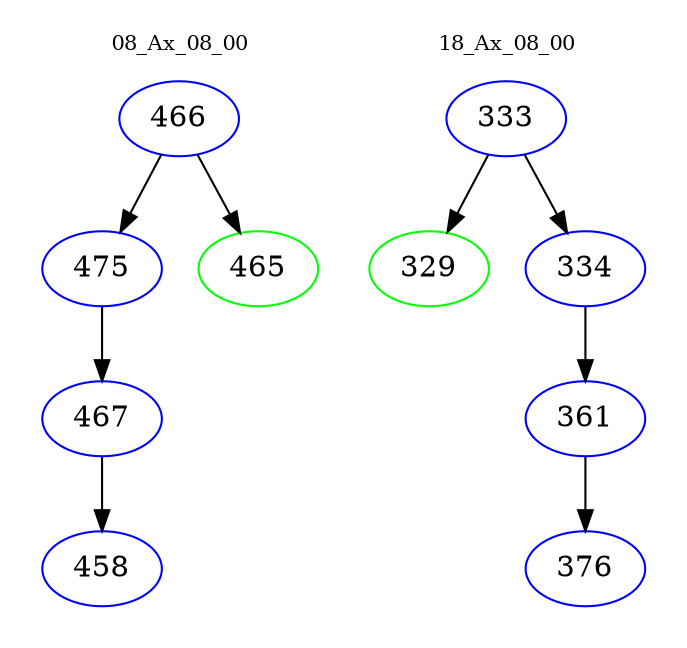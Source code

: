 digraph{
subgraph cluster_0 {
color = white
label = "08_Ax_08_00";
fontsize=10;
T0_466 [label="466", color="blue"]
T0_466 -> T0_475 [color="black"]
T0_475 [label="475", color="blue"]
T0_475 -> T0_467 [color="black"]
T0_467 [label="467", color="blue"]
T0_467 -> T0_458 [color="black"]
T0_458 [label="458", color="blue"]
T0_466 -> T0_465 [color="black"]
T0_465 [label="465", color="green"]
}
subgraph cluster_1 {
color = white
label = "18_Ax_08_00";
fontsize=10;
T1_333 [label="333", color="blue"]
T1_333 -> T1_329 [color="black"]
T1_329 [label="329", color="green"]
T1_333 -> T1_334 [color="black"]
T1_334 [label="334", color="blue"]
T1_334 -> T1_361 [color="black"]
T1_361 [label="361", color="blue"]
T1_361 -> T1_376 [color="black"]
T1_376 [label="376", color="blue"]
}
}
